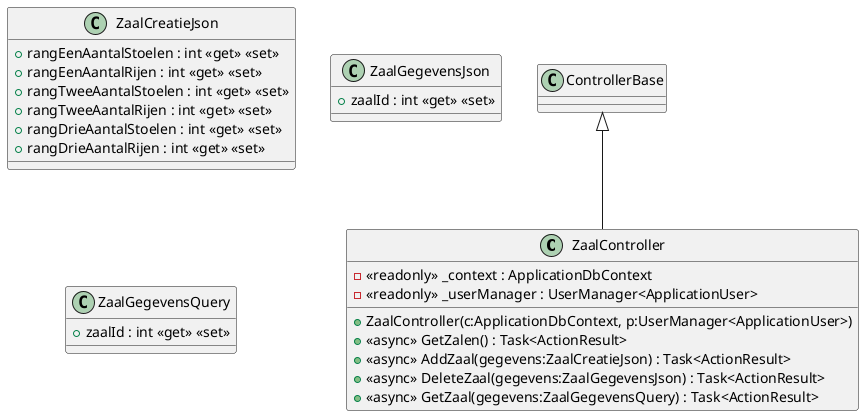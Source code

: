 @startuml
class ZaalController {
    - <<readonly>> _context : ApplicationDbContext
    - <<readonly>> _userManager : UserManager<ApplicationUser>
    + ZaalController(c:ApplicationDbContext, p:UserManager<ApplicationUser>)
    + <<async>> GetZalen() : Task<ActionResult>
    + <<async>> AddZaal(gegevens:ZaalCreatieJson) : Task<ActionResult>
    + <<async>> DeleteZaal(gegevens:ZaalGegevensJson) : Task<ActionResult>
    + <<async>> GetZaal(gegevens:ZaalGegevensQuery) : Task<ActionResult>
}
class ZaalCreatieJson {
    + rangEenAantalStoelen : int <<get>> <<set>>
    + rangEenAantalRijen : int <<get>> <<set>>
    + rangTweeAantalStoelen : int <<get>> <<set>>
    + rangTweeAantalRijen : int <<get>> <<set>>
    + rangDrieAantalStoelen : int <<get>> <<set>>
    + rangDrieAantalRijen : int <<get>> <<set>>
}
class ZaalGegevensJson {
    + zaalId : int <<get>> <<set>>
}
class ZaalGegevensQuery {
    + zaalId : int <<get>> <<set>>
}
ControllerBase <|-- ZaalController
@enduml
